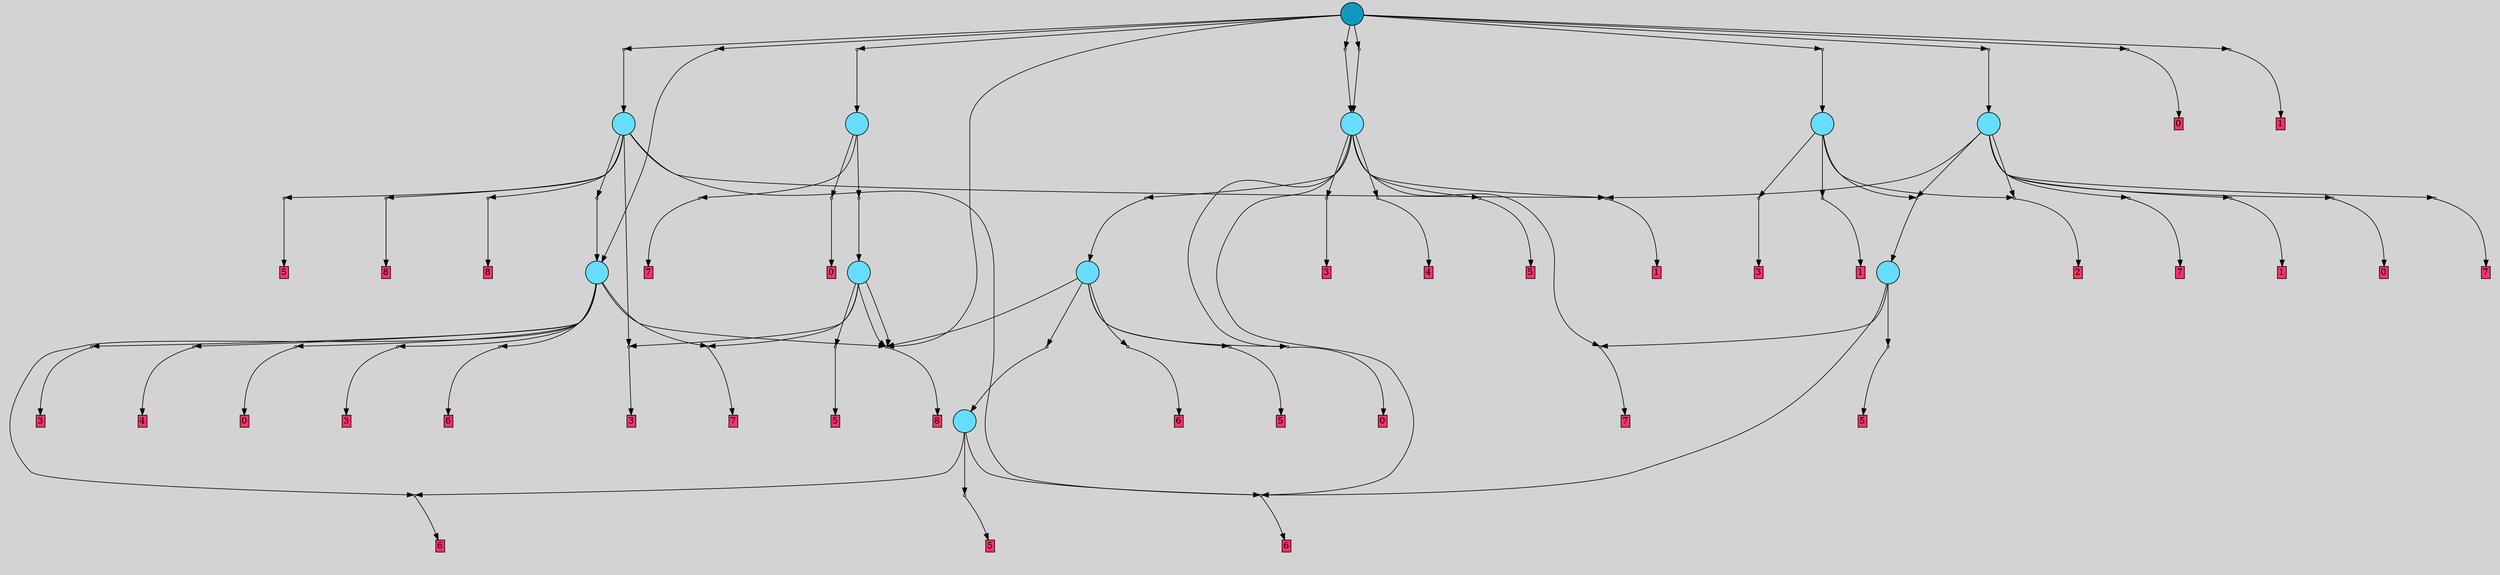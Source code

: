 // File exported with GEGELATI v1.3.1
// On the 2024-07-08 16:53:58
// With the MARL::MarlTPGGraphDotExporter
digraph{
	graph[pad = "0.212, 0.055" bgcolor = lightgray]
	node[shape=circle style = filled label = ""]
		T30 [fillcolor="#66ddff"]
		T91 [fillcolor="#66ddff"]
		T104 [fillcolor="#66ddff"]
		T129 [fillcolor="#66ddff"]
		T133 [fillcolor="#66ddff"]
		T275 [fillcolor="#66ddff"]
		T312 [fillcolor="#66ddff"]
		T313 [fillcolor="#66ddff"]
		T437 [fillcolor="#66ddff"]
		T440 [fillcolor="#66ddff"]
		T1528 [fillcolor="#1199bb"]
		P14184 [fillcolor="#cccccc" shape=point] //
		I14184 [shape=box style=invis label="2|3&3|1#4|6&#92;n2|5&1|6#3|5&#92;n2|5&0|3#3|4&#92;n4|1&2|2#1|6&#92;n1|0&1|1#2|0&#92;n1|3&1|1#2|7&#92;n"]
		P14184 -> I14184[style=invis]
		A10726 [fillcolor="#ff3366" shape=box margin=0.03 width=0 height=0 label="7"]
		T30 -> P14184 -> A10726
		P14185 [fillcolor="#cccccc" shape=point] //
		I14185 [shape=box style=invis label="3|0&0|4#3|6&#92;n0|4&1|3#2|6&#92;n5|6&2|0#0|4&#92;n0|6&1|2#1|1&#92;n1|3&3|7#3|1&#92;n4|4&3|0#0|1&#92;n6|1&1|6#3|7&#92;n5|4&4|2#3|2&#92;n5|5&1|1#4|6&#92;n"]
		P14185 -> I14185[style=invis]
		A10727 [fillcolor="#ff3366" shape=box margin=0.03 width=0 height=0 label="8"]
		T30 -> P14185 -> A10727
		T30 -> P14185
		P14186 [fillcolor="#cccccc" shape=point] //
		I14186 [shape=box style=invis label="2|7&4|2#0|6&#92;n6|5&3|2#4|6&#92;n0|5&4|2#0|4&#92;n8|6&0|5#4|0&#92;n1|6&4|5#2|3&#92;n6|4&4|0#0|5&#92;n"]
		P14186 -> I14186[style=invis]
		A10728 [fillcolor="#ff3366" shape=box margin=0.03 width=0 height=0 label="5"]
		T30 -> P14186 -> A10728
		P14187 [fillcolor="#cccccc" shape=point] //
		I14187 [shape=box style=invis label="0|7&2|4#2|1&#92;n7|3&1|1#1|5&#92;n4|6&3|3#0|4&#92;n7|7&4|6#4|6&#92;n6|7&0|7#3|5&#92;n"]
		P14187 -> I14187[style=invis]
		A10729 [fillcolor="#ff3366" shape=box margin=0.03 width=0 height=0 label="3"]
		T30 -> P14187 -> A10729
		P14188 [fillcolor="#cccccc" shape=point] //
		I14188 [shape=box style=invis label="8|6&2|6#3|3&#92;n1|0&0|5#2|2&#92;n7|5&2|0#0|6&#92;n0|5&3|0#2|5&#92;n3|4&1|1#0|7&#92;n"]
		P14188 -> I14188[style=invis]
		A10730 [fillcolor="#ff3366" shape=box margin=0.03 width=0 height=0 label="6"]
		T91 -> P14188 -> A10730
		P14189 [fillcolor="#cccccc" shape=point] //
		I14189 [shape=box style=invis label="7|2&2|0#3|7&#92;n5|4&2|3#0|6&#92;n5|7&0|5#1|4&#92;n2|5&3|4#0|5&#92;n7|1&3|7#0|3&#92;n4|2&3|2#0|2&#92;n3|4&0|3#1|3&#92;n7|2&2|2#0|4&#92;n2|3&0|1#0|6&#92;n5|7&2|3#3|7&#92;n"]
		P14189 -> I14189[style=invis]
		A10731 [fillcolor="#ff3366" shape=box margin=0.03 width=0 height=0 label="7"]
		T91 -> P14189 -> A10731
		P14190 [fillcolor="#cccccc" shape=point] //
		I14190 [shape=box style=invis label="2|7&4|2#0|6&#92;n7|3&1|6#1|6&#92;n6|5&0|2#4|6&#92;n8|6&0|5#4|0&#92;n0|5&4|2#0|4&#92;n1|6&4|5#2|3&#92;n"]
		P14190 -> I14190[style=invis]
		A10732 [fillcolor="#ff3366" shape=box margin=0.03 width=0 height=0 label="5"]
		T91 -> P14190 -> A10732
		T104 -> P14188
		P14191 [fillcolor="#cccccc" shape=point] //
		I14191 [shape=box style=invis label="7|6&4|7#0|1&#92;n2|5&2|5#1|0&#92;n7|1&3|4#1|6&#92;n4|3&1|3#0|6&#92;n"]
		P14191 -> I14191[style=invis]
		A10733 [fillcolor="#ff3366" shape=box margin=0.03 width=0 height=0 label="6"]
		T104 -> P14191 -> A10733
		P14192 [fillcolor="#cccccc" shape=point] //
		I14192 [shape=box style=invis label="8|6&1|5#4|0&#92;n6|5&3|2#4|6&#92;n2|7&4|2#0|6&#92;n1|6&4|5#2|3&#92;n"]
		P14192 -> I14192[style=invis]
		A10734 [fillcolor="#ff3366" shape=box margin=0.03 width=0 height=0 label="5"]
		T104 -> P14192 -> A10734
		P14193 [fillcolor="#cccccc" shape=point] //
		I14193 [shape=box style=invis label="6|0&0|7#2|6&#92;n2|5&0|3#3|4&#92;n2|5&1|6#3|5&#92;n4|1&2|2#1|6&#92;n1|0&1|7#2|0&#92;n1|3&1|1#2|7&#92;n"]
		P14193 -> I14193[style=invis]
		A10735 [fillcolor="#ff3366" shape=box margin=0.03 width=0 height=0 label="7"]
		T129 -> P14193 -> A10735
		P14194 [fillcolor="#cccccc" shape=point] //
		I14194 [shape=box style=invis label="0|5&4|2#1|6&#92;n1|3&2|4#1|2&#92;n5|7&4|7#1|1&#92;n4|7&4|7#1|0&#92;n0|4&3|7#2|7&#92;n7|1&2|2#1|5&#92;n3|4&4|3#2|1&#92;n8|0&3|3#0|1&#92;n6|5&4|2#1|1&#92;n7|3&0|7#4|3&#92;n"]
		P14194 -> I14194[style=invis]
		A10736 [fillcolor="#ff3366" shape=box margin=0.03 width=0 height=0 label="0"]
		T129 -> P14194 -> A10736
		P14195 [fillcolor="#cccccc" shape=point] //
		I14195 [shape=box style=invis label="2|6&2|6#3|3&#92;n1|0&0|5#2|2&#92;n7|5&2|0#0|6&#92;n0|5&3|0#2|5&#92;n5|4&1|1#0|7&#92;n"]
		P14195 -> I14195[style=invis]
		T129 -> P14195 -> T30
		P14196 [fillcolor="#cccccc" shape=point] //
		I14196 [shape=box style=invis label="8|2&4|4#3|1&#92;n2|3&1|5#1|6&#92;n4|5&4|1#0|1&#92;n2|2&1|1#3|7&#92;n2|0&1|3#2|1&#92;n7|6&2|2#0|1&#92;n4|5&2|6#3|5&#92;n"]
		P14196 -> I14196[style=invis]
		T133 -> P14196 -> T91
		P14197 [fillcolor="#cccccc" shape=point] //
		I14197 [shape=box style=invis label="1|4&4|7#3|3&#92;n3|4&0|4#3|0&#92;n5|3&3|1#2|7&#92;n1|0&2|3#4|5&#92;n3|3&4|3#0|6&#92;n7|7&3|3#2|6&#92;n3|6&0|3#4|0&#92;n7|3&3|0#2|3&#92;n6|7&0|5#0|0&#92;n"]
		P14197 -> I14197[style=invis]
		A10737 [fillcolor="#ff3366" shape=box margin=0.03 width=0 height=0 label="1"]
		T133 -> P14197 -> A10737
		P14198 [fillcolor="#cccccc" shape=point] //
		I14198 [shape=box style=invis label="8|4&2|4#1|7&#92;n8|3&1|3#4|7&#92;n"]
		P14198 -> I14198[style=invis]
		A10738 [fillcolor="#ff3366" shape=box margin=0.03 width=0 height=0 label="2"]
		T133 -> P14198 -> A10738
		P14199 [fillcolor="#cccccc" shape=point] //
		I14199 [shape=box style=invis label="2|3&2|2#4|6&#92;n"]
		P14199 -> I14199[style=invis]
		A10739 [fillcolor="#ff3366" shape=box margin=0.03 width=0 height=0 label="3"]
		T133 -> P14199 -> A10739
		T275 -> P14185
		P14200 [fillcolor="#cccccc" shape=point] //
		I14200 [shape=box style=invis label="2|3&3|1#4|6&#92;n6|5&1|6#3|5&#92;n1|0&1|1#2|0&#92;n2|5&0|3#3|4&#92;n1|3&1|1#2|7&#92;n"]
		P14200 -> I14200[style=invis]
		T275 -> P14200 -> T104
		P14201 [fillcolor="#cccccc" shape=point] //
		I14201 [shape=box style=invis label="8|2&4|4#3|1&#92;n4|5&2|6#3|5&#92;n4|5&1|1#0|1&#92;n2|3&1|5#1|6&#92;n"]
		P14201 -> I14201[style=invis]
		A10740 [fillcolor="#ff3366" shape=box margin=0.03 width=0 height=0 label="5"]
		T275 -> P14201 -> A10740
		P14202 [fillcolor="#cccccc" shape=point] //
		I14202 [shape=box style=invis label="0|5&4|2#1|6&#92;n1|3&2|4#1|2&#92;n4|7&4|7#1|0&#92;n0|4&3|7#2|7&#92;n7|0&2|2#1|5&#92;n6|5&4|2#1|1&#92;n8|0&3|3#0|1&#92;n3|4&4|3#2|1&#92;n7|3&0|7#4|3&#92;n3|5&3|1#3|5&#92;n"]
		P14202 -> I14202[style=invis]
		A10741 [fillcolor="#ff3366" shape=box margin=0.03 width=0 height=0 label="0"]
		T275 -> P14202 -> A10741
		P14203 [fillcolor="#cccccc" shape=point] //
		I14203 [shape=box style=invis label="7|5&1|0#0|6&#92;n1|0&0|5#2|2&#92;n8|6&2|6#3|3&#92;n0|5&3|0#2|5&#92;n3|4&1|1#0|7&#92;n"]
		P14203 -> I14203[style=invis]
		A10742 [fillcolor="#ff3366" shape=box margin=0.03 width=0 height=0 label="6"]
		T275 -> P14203 -> A10742
		P14204 [fillcolor="#cccccc" shape=point] //
		I14204 [shape=box style=invis label="3|0&2|5#0|3&#92;n2|5&0|5#0|6&#92;n6|2&2|2#2|1&#92;n0|5&2|0#1|2&#92;n"]
		P14204 -> I14204[style=invis]
		A10743 [fillcolor="#ff3366" shape=box margin=0.03 width=0 height=0 label="3"]
		T312 -> P14204 -> A10743
		T312 -> P14184
		P14205 [fillcolor="#cccccc" shape=point] //
		I14205 [shape=box style=invis label="5|2&4|4#2|4&#92;n4|6&4|1#1|3&#92;n3|5&2|5#2|1&#92;n"]
		P14205 -> I14205[style=invis]
		A10744 [fillcolor="#ff3366" shape=box margin=0.03 width=0 height=0 label="4"]
		T312 -> P14205 -> A10744
		P14206 [fillcolor="#cccccc" shape=point] //
		I14206 [shape=box style=invis label="0|5&4|2#1|6&#92;n4|7&4|7#1|0&#92;n0|4&3|7#2|7&#92;n6|5&4|2#1|0&#92;n7|0&2|2#1|5&#92;n8|0&3|3#0|1&#92;n3|4&4|3#2|1&#92;n7|3&0|7#4|3&#92;n3|5&3|1#3|5&#92;n"]
		P14206 -> I14206[style=invis]
		A10745 [fillcolor="#ff3366" shape=box margin=0.03 width=0 height=0 label="0"]
		T312 -> P14206 -> A10745
		T312 -> P14185
		P14207 [fillcolor="#cccccc" shape=point] //
		I14207 [shape=box style=invis label="0|7&2|4#2|1&#92;n8|6&4|0#0|5&#92;n4|4&1|3#0|4&#92;n7|6&1|1#1|5&#92;n5|6&1|7#0|5&#92;n6|7&0|7#3|6&#92;n7|0&2|5#4|4&#92;n"]
		P14207 -> I14207[style=invis]
		A10746 [fillcolor="#ff3366" shape=box margin=0.03 width=0 height=0 label="3"]
		T312 -> P14207 -> A10746
		P14208 [fillcolor="#cccccc" shape=point] //
		I14208 [shape=box style=invis label="8|6&2|6#3|3&#92;n7|3&2|5#1|2&#92;n0|5&3|0#1|5&#92;n1|0&0|5#2|2&#92;n3|4&1|1#0|7&#92;n"]
		P14208 -> I14208[style=invis]
		A10747 [fillcolor="#ff3366" shape=box margin=0.03 width=0 height=0 label="6"]
		T312 -> P14208 -> A10747
		T312 -> P14191
		T313 -> P14196
		P14209 [fillcolor="#cccccc" shape=point] //
		I14209 [shape=box style=invis label="2|4&1|7#0|4&#92;n8|2&3|0#2|3&#92;n2|4&2|4#3|0&#92;n4|1&3|5#2|1&#92;n1|0&0|3#4|5&#92;n5|7&3|5#2|3&#92;n3|6&0|7#2|0&#92;n"]
		P14209 -> I14209[style=invis]
		A10748 [fillcolor="#ff3366" shape=box margin=0.03 width=0 height=0 label="1"]
		T313 -> P14209 -> A10748
		T313 -> P14198
		P14210 [fillcolor="#cccccc" shape=point] //
		I14210 [shape=box style=invis label="5|4&2|3#4|0&#92;n6|4&3|7#3|3&#92;n7|3&3|6#2|3&#92;n7|3&1|0#3|0&#92;n1|5&2|3#4|5&#92;n5|3&3|1#4|7&#92;n1|6&0|0#4|5&#92;n"]
		P14210 -> I14210[style=invis]
		A10749 [fillcolor="#ff3366" shape=box margin=0.03 width=0 height=0 label="1"]
		T313 -> P14210 -> A10749
		P14211 [fillcolor="#cccccc" shape=point] //
		I14211 [shape=box style=invis label="6|7&2|1#4|6&#92;n3|6&2|7#2|1&#92;n0|0&0|0#3|0&#92;n3|6&1|2#4|2&#92;n4|1&1|6#2|1&#92;n1|1&1|5#4|4&#92;n"]
		P14211 -> I14211[style=invis]
		A10750 [fillcolor="#ff3366" shape=box margin=0.03 width=0 height=0 label="0"]
		T313 -> P14211 -> A10750
		P14212 [fillcolor="#cccccc" shape=point] //
		I14212 [shape=box style=invis label="2|3&3|1#4|6&#92;n0|0&1|1#2|0&#92;n2|5&0|3#3|4&#92;n4|1&2|2#1|6&#92;n2|5&1|6#3|5&#92;n1|3&1|1#2|7&#92;n"]
		P14212 -> I14212[style=invis]
		A10751 [fillcolor="#ff3366" shape=box margin=0.03 width=0 height=0 label="7"]
		T313 -> P14212 -> A10751
		P14213 [fillcolor="#cccccc" shape=point] //
		I14213 [shape=box style=invis label="2|3&3|1#4|6&#92;n2|5&0|3#3|4&#92;n1|0&1|1#2|1&#92;n4|1&2|2#1|6&#92;n1|3&1|1#2|7&#92;n"]
		P14213 -> I14213[style=invis]
		A10752 [fillcolor="#ff3366" shape=box margin=0.03 width=0 height=0 label="7"]
		T313 -> P14213 -> A10752
		P14214 [fillcolor="#cccccc" shape=point] //
		I14214 [shape=box style=invis label="2|1&4|6#0|0&#92;n1|5&1|1#0|3&#92;n7|3&3|2#2|0&#92;n4|0&2|1#4|0&#92;n5|4&0|1#4|7&#92;n"]
		P14214 -> I14214[style=invis]
		T437 -> P14214 -> T312
		P14215 [fillcolor="#cccccc" shape=point] //
		I14215 [shape=box style=invis label="7|7&2|5#2|3&#92;n4|7&4|5#1|5&#92;n3|7&2|3#0|1&#92;n7|0&1|2#4|1&#92;n"]
		P14215 -> I14215[style=invis]
		A10753 [fillcolor="#ff3366" shape=box margin=0.03 width=0 height=0 label="5"]
		T437 -> P14215 -> A10753
		P14216 [fillcolor="#cccccc" shape=point] //
		I14216 [shape=box style=invis label="4|4&3|0#0|1&#92;n0|4&1|3#2|6&#92;n5|6&2|0#0|4&#92;n0|6&1|2#1|1&#92;n1|2&3|7#3|1&#92;n3|0&0|4#3|6&#92;n6|1&1|6#3|7&#92;n5|4&4|2#3|2&#92;n5|5&1|1#4|6&#92;n"]
		P14216 -> I14216[style=invis]
		A10754 [fillcolor="#ff3366" shape=box margin=0.03 width=0 height=0 label="8"]
		T437 -> P14216 -> A10754
		T437 -> P14210
		T437 -> P14187
		T437 -> P14188
		P14217 [fillcolor="#cccccc" shape=point] //
		I14217 [shape=box style=invis label="5|1&3|2#2|2&#92;n4|4&3|0#0|1&#92;n0|4&1|3#2|6&#92;n5|3&2|0#0|4&#92;n6|3&1|6#3|7&#92;n1|3&3|7#3|1&#92;n3|0&0|4#3|6&#92;n0|6&1|2#1|1&#92;n5|4&4|2#3|2&#92;n5|5&1|1#4|6&#92;n"]
		P14217 -> I14217[style=invis]
		A10755 [fillcolor="#ff3366" shape=box margin=0.03 width=0 height=0 label="8"]
		T437 -> P14217 -> A10755
		T440 -> P14188
		P14218 [fillcolor="#cccccc" shape=point] //
		I14218 [shape=box style=invis label="7|5&2|6#2|3&#92;n6|4&3|7#3|0&#92;n5|0&0|1#4|4&#92;n7|3&3|6#2|3&#92;n7|3&1|0#3|0&#92;n5|3&3|1#4|7&#92;n1|5&2|3#4|5&#92;n"]
		P14218 -> I14218[style=invis]
		T440 -> P14218 -> T275
		P14219 [fillcolor="#cccccc" shape=point] //
		I14219 [shape=box style=invis label="4|5&3|4#2|7&#92;n6|4&3|1#0|4&#92;n0|0&2|2#2|1&#92;n5|7&1|6#4|6&#92;n8|4&4|7#4|7&#92;n0|4&2|0#1|7&#92;n7|2&4|1#4|5&#92;n6|2&2|3#0|7&#92;n"]
		P14219 -> I14219[style=invis]
		A10756 [fillcolor="#ff3366" shape=box margin=0.03 width=0 height=0 label="3"]
		T440 -> P14219 -> A10756
		P14220 [fillcolor="#cccccc" shape=point] //
		I14220 [shape=box style=invis label="2|0&2|2#4|4&#92;n"]
		P14220 -> I14220[style=invis]
		A10757 [fillcolor="#ff3366" shape=box margin=0.03 width=0 height=0 label="4"]
		T440 -> P14220 -> A10757
		T440 -> P14210
		P14221 [fillcolor="#cccccc" shape=point] //
		I14221 [shape=box style=invis label="6|5&3|2#4|6&#92;n7|2&4|5#2|6&#92;n0|5&4|2#0|4&#92;n8|6&0|5#1|0&#92;n7|0&2|1#0|5&#92;n"]
		P14221 -> I14221[style=invis]
		A10758 [fillcolor="#ff3366" shape=box margin=0.03 width=0 height=0 label="5"]
		T440 -> P14221 -> A10758
		T440 -> P14202
		T440 -> P14189
		P14222 [fillcolor="#cccccc" shape=point] //
		I14222 [shape=box style=invis label="4|5&4|1#0|1&#92;n7|6&2|2#0|1&#92;n4|5&2|6#0|5&#92;n2|2&4|1#3|7&#92;n2|0&1|3#2|1&#92;n"]
		P14222 -> I14222[style=invis]
		A10759 [fillcolor="#ff3366" shape=box margin=0.03 width=0 height=0 label="0"]
		T1528 -> P14222 -> A10759
		T1528 -> P14185
		P14223 [fillcolor="#cccccc" shape=point] //
		I14223 [shape=box style=invis label="5|4&2|4#2|0&#92;n3|0&2|5#3|0&#92;n6|7&4|4#4|4&#92;n"]
		P14223 -> I14223[style=invis]
		T1528 -> P14223 -> T440
		P14224 [fillcolor="#cccccc" shape=point] //
		I14224 [shape=box style=invis label="0|0&4|7#1|3&#92;n2|0&0|4#1|0&#92;n2|0&2|1#3|0&#92;n2|3&0|2#0|7&#92;n"]
		P14224 -> I14224[style=invis]
		T1528 -> P14224 -> T437
		P14225 [fillcolor="#cccccc" shape=point] //
		I14225 [shape=box style=invis label="7|6&2|4#1|4&#92;n6|4&3|7#2|3&#92;n4|7&2|0#0|1&#92;n2|2&0|5#0|5&#92;n0|4&2|4#1|3&#92;n1|6&0|0#4|5&#92;n4|0&2|3#4|5&#92;n7|3&1|0#3|0&#92;n5|4&2|3#4|0&#92;n8|4&1|2#2|5&#92;n"]
		P14225 -> I14225[style=invis]
		A10760 [fillcolor="#ff3366" shape=box margin=0.03 width=0 height=0 label="1"]
		T1528 -> P14225 -> A10760
		P14226 [fillcolor="#cccccc" shape=point] //
		I14226 [shape=box style=invis label="5|0&2|3#2|2&#92;n0|3&1|6#4|4&#92;n7|1&0|0#2|4&#92;n3|1&1|1#0|7&#92;n"]
		P14226 -> I14226[style=invis]
		T1528 -> P14226 -> T313
		P14227 [fillcolor="#cccccc" shape=point] //
		I14227 [shape=box style=invis label="6|7&4|4#4|4&#92;n3|0&2|5#3|0&#92;n"]
		P14227 -> I14227[style=invis]
		T1528 -> P14227 -> T440
		P14228 [fillcolor="#cccccc" shape=point] //
		I14228 [shape=box style=invis label="2|0&4|7#1|3&#92;n"]
		P14228 -> I14228[style=invis]
		T1528 -> P14228 -> T133
		P14229 [fillcolor="#cccccc" shape=point] //
		I14229 [shape=box style=invis label="7|3&3|2#2|0&#92;n1|5&1|5#0|3&#92;n2|1&4|6#0|0&#92;n3|4&1|0#2|6&#92;n4|0&2|1#4|0&#92;n5|4&0|1#4|7&#92;n"]
		P14229 -> I14229[style=invis]
		T1528 -> P14229 -> T312
		P14230 [fillcolor="#cccccc" shape=point] //
		I14230 [shape=box style=invis label="3|6&3|0#2|3&#92;n0|6&1|1#4|2&#92;n5|0&2|7#4|1&#92;n3|7&1|6#1|3&#92;n6|6&0|1#0|4&#92;n3|0&2|3#1|6&#92;n6|0&1|6#2|1&#92;n8|6&1|7#0|6&#92;n"]
		P14230 -> I14230[style=invis]
		T1528 -> P14230 -> T129
		{ rank= same T1528 }
}
